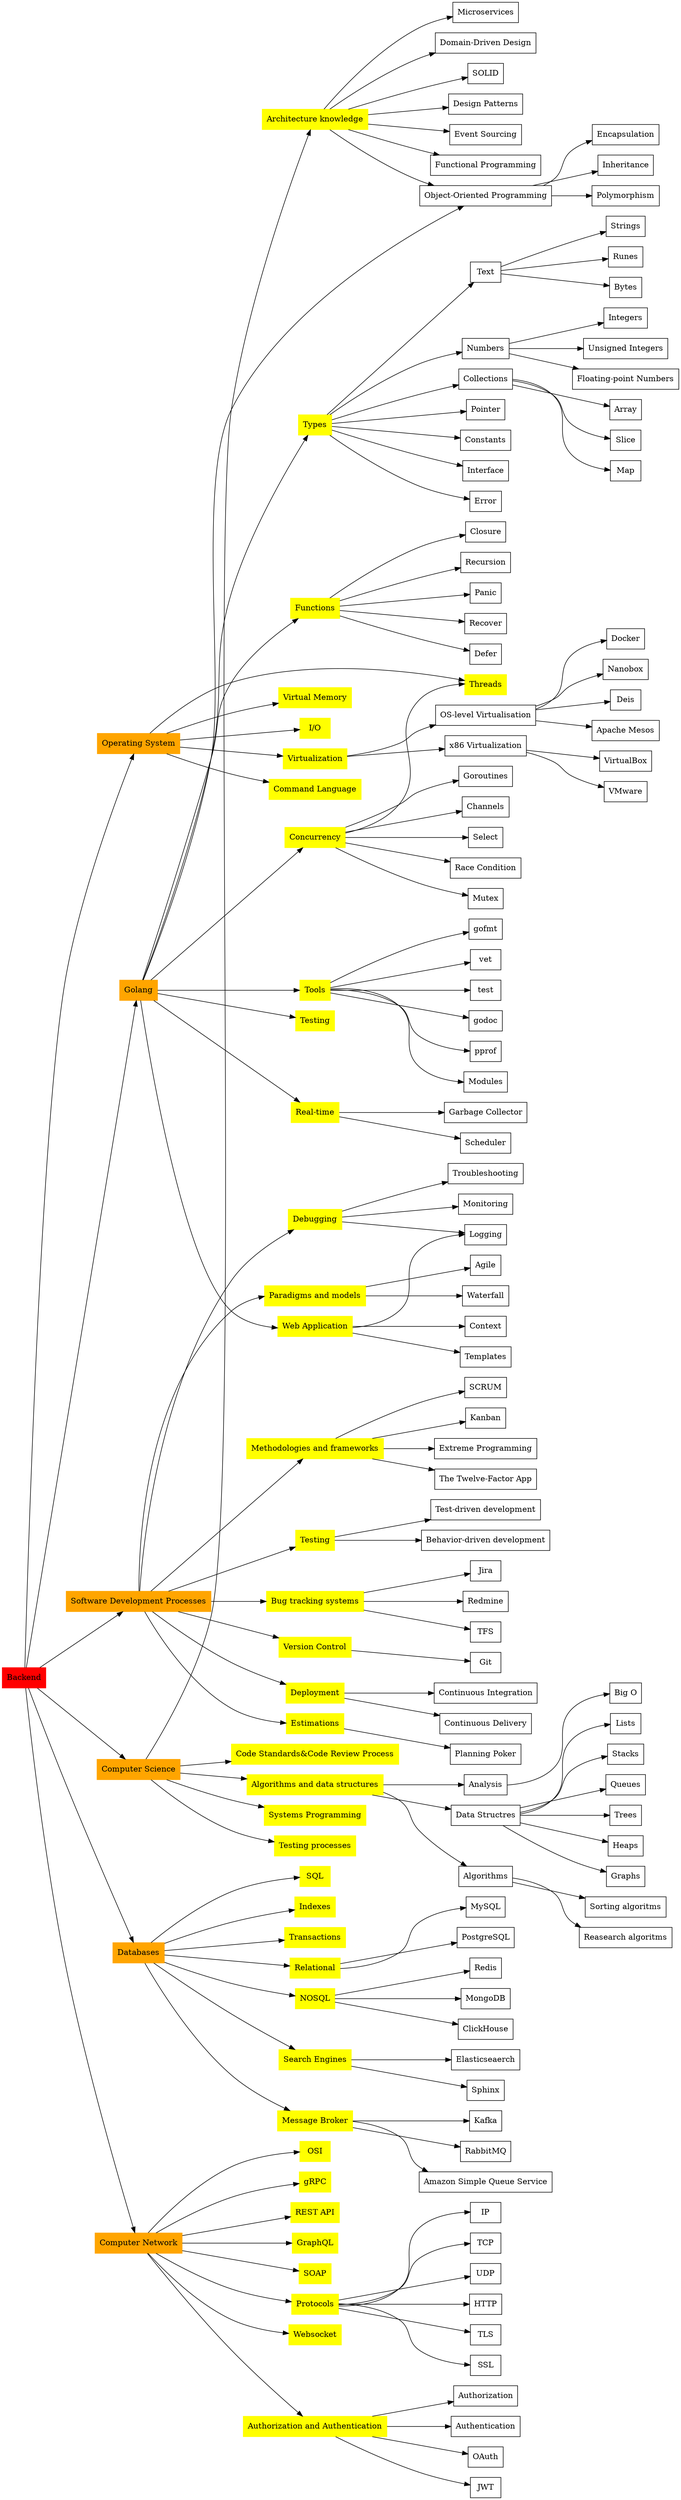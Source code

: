 // This roadmap is written in DOT language

digraph backend {
    rankdir="LR";
    node [shape=box];

    backend [label="Backend", color="red", style="filled"];
    backend -> {
        node [color="orange", style="filled"];

        cs          [label="Computer Science"];
        go          [label="Golang"];
        db          [label="Databases"];
        networks    [label="Computer Network"];
        os          [label="Operating System"];
        development [label="Software Development Processes"];
    }

    // Computer Science
    subgraph cs {
        cs -> {
            node [color="yellow", style="filled"];

            cs_architecture [label="Architecture knowledge"];
            cs_code         [label="Code Standards&Code Review Process"];
            cs_algorithms   [label="Algorithms and data structures"];
            cs_systems      [label="Systems Programming"];
            cs_testing      [label="Testing processes"];
        }

        cs_algorithms -> {
            cs_algorithms_analysis   [label="Analysis"];
            cs_algorithms_structures [label="Data Structres"];
            cs_algorithms_algorithms [label="Algorithms"];
        }

        cs_algorithms_analysis -> {
            cs_algorithms_analysis_bigo [label="Big O"];
        }

        cs_algorithms_structures -> {
            cs_algorithms_structures_lists  [label="Lists"];
            cs_algorithms_structures_stacks [label="Stacks"];
            cs_algorithms_structures_queues [label="Queues"];
            cs_algorithms_structures_trees  [label="Trees"];
            cs_algorithms_structures_heaps  [label="Heaps"];
            cs_algorithms_structures_graphs [label="Graphs"];
        }

        cs_algorithms_algorithms -> {
            cs_algorithms_structures_sorting  [label="Sorting algoritms"];
            cs_algorithms_structures_research [label="Reasearch algoritms"];
        }

        cs_architecture -> {
            cs_architecture_microservices [label="Microservices"];
            cs_architecture_ddd           [label="Domain-Driven Design"];
            cs_architecture_solid         [label="SOLID"];
            cs_architecture_patterns      [label="Design Patterns"];
            cs_architecture_event         [label="Event Sourcing"];
            cs_architecture_oop           [label="Object-Oriented Programming"];
            cs_architecture_func          [label="Functional Programming"];
        }

        cs_architecture_oop -> {
            cs_architecture_oop_encapsulation [label="Encapsulation"];
            cs_architecture_oop_inheritance   [label="Inheritance"];
            cs_architecture_oop_polymorphism  [label="Polymorphism"];
        }
    }

    // Software Development Processes
    subgraph development {
        development -> {
            node [color="yellow", style="filled"];

            development_paradigms     [label="Paradigms and models"];
            development_methodologies [label="Methodologies and frameworks"];
            development_testing       [label="Testing"];
            development_trackers      [label="Bug tracking systems"];
            development_version       [label="Version Control"];
            development_deployment    [label="Deployment"];
            development_estimation    [label="Estimations"];
            development_debugging     [label="Debugging"];
        }
    }

    development_debugging -> {
        development_debugging_troubleshooting [label="Troubleshooting"];
        development_debugging_logging         [label="Logging"];
        development_debugging_monitoring      [label="Monitoring"];
    }

    development_testing -> {
        development_testing_tdd [label="Test-driven development"];
        development_testing_bdd [label="Behavior-driven development"];
    }

    development_trackers -> {
        development_trackers_jira    [label="Jira"]
        development_trackers_redmine [label="Redmine"]
        development_trackers_tfs     [label="TFS"]
    }

    development_version -> {
        development_version_git [label="Git"]
    }

    development_deployment -> {
        development_deployment_ci [label="Continuous Integration"];
        development_deployment_cd [label="Continuous Delivery"];
    }

    development_paradigms -> {
        management_paradigms_agile     [label="Agile", URL="https://agilemanifesto.org"];
        management_paradigms_waterfall [label="Waterfall"];
    }

    development_methodologies -> {
        development_methodologies_scrum     [label="SCRUM"];
        development_methodologies_kanban    [label="Kanban"];
        development_methodologies_xp        [label="Extreme Programming"];
        development_methodologies_12factors [label="The Twelve-Factor App", URL="https://12factor.net"];
    }

    development_estimation -> {
        management_estimation_poker [label="Planning Poker"];
    }

    // Operating System
    subgraph os {
        os -> {
            node [color="yellow", style="filled"];

            os_virtual_memory [label="Virtual Memory"];
            os_threads        [label="Threads"];
            os_io             [label="I/O"];
            os_virtualization [label="Virtualization"]
            os_shell          [label="Command Language"]
        }

        os_virtualization -> {
            os_virtualization_level [label="OS-level Virtualisation"]
            os_virtualization_x86   [label="x86 Virtualization"]
        }

        os_virtualization_level -> {
            os_virtualization_level_docker  [label="Docker"];
            os_virtualization_level_nanobox [label="Nanobox"];
            os_virtualization_level_deis    [label="Deis"];
            os_virtualization_level_mesos   [label="Apache Mesos"];
        }

        os_virtualization_x86 -> {
            os_virtualization_x86_virtualbox [label="VirtualBox"];
            os_virtualization_x86_vmware     [label="VMware"];
        }
    }

    // Golang
    subgraph go {
        go -> {
            node [color="yellow", style="filled"];

            go_types       [label="Types"];
            go_function    [label="Functions"];
            go_concurrency [label="Concurrency"];
            go_tools       [label="Tools", URL="https://golang.org/cmd/"];
            go_testing     [label="Testing"];
            go_realtime    [label="Real-time"];
            go_app         [label="Web Application"];
            cs_architecture_oop;
        };

        go_types -> {
            go_types_text        [label="Text"];
            go_types_numbers     [label="Numbers"];
            go_types_collections [label="Collections"];
            go_types_pointer     [label="Pointer"];
            go_types_constant    [label="Constants"];
            go_types_interface   [label="Interface"];
            go_types_error       [label="Error"];
        };

        go_types_text -> {
            go_types_text_strings [label="Strings"];
            go_types_text_runes   [label="Runes"];
            go_types_text_bytes   [label="Bytes"];
        };

        go_types_numbers -> {
            go_types_numbers_int   [label="Integers"];
            go_types_numbers_uint  [label="Unsigned Integers"];
            go_types_numbers_float [label="Floating-point Numbers"];
        };

        go_types_collections -> {
            go_types_collections_array [label="Array"];
            go_types_collections_slice [label="Slice", URL="https://blog.golang.org/go-slices-usage-and-internals"];
            go_types_collections_map   [label="Map", URL="https://blog.golang.org/go-maps-in-action"];
        };

        go_function -> {
            go_function_closure   [label="Closure"];
            go_function_recursion [label="Recursion"];
            go_function_panic     [label="Panic"];
            go_function_recover   [label="Recover"];
            go_function_defer     [label="Defer"];
        }

        go_concurrency -> {
            go_concurrency_goroutine [label="Goroutines"];
            go_concurrency_channels  [label="Channels"];
            go_concurrency_select    [label="Select"];
            go_concurrency_race      [label="Race Condition"];
            go_concurrency_mutex     [label="Mutex"];
            os_threads;
        }

        go_tools -> {
            go_tool_fmt     [label="gofmt", URL="https://golang.org/cmd/gofmt/"];
            go_tool_vet     [label="vet", URL="https://golang.org/cmd/vet/"];
            go_tool_test    [label="test"];
            go_tool_doc     [label="godoc"];
            go_tool_pprof   [label="pprof", URL="https://blog.golang.org/profiling-go-programs"];
            go_tool_modules [label="Modules", URL="https://github.com/golang/go/wiki/Modules"];
        }

        go_realtime -> {
            go_realtime_gc        [label="Garbage Collector"];
            go_realtime_scheduler [label="Scheduler"];
        }

        go_app -> {
            go_app_context   [label="Context"];
            go_app_templates [label="Templates"];
            development_debugging_logging;
        }
    }

    // Databases
    subgraph db {
        db -> {
            node [color="yellow", style="filled"];

            db_sql            [label="SQL"];
            db_indexes        [label="Indexes"];
            db_transactions   [label="Transactions"];
            db_relational     [label="Relational"];
            db_nosql          [label="NOSQL", URL="https://martinfowler.com/nosql.html"];
            db_search         [label="Search Engines"];
            db_message_broker [label="Message Broker"];
        }

        db_message_broker -> {
            db_message_broker_kafka  [label="Kafka"];
            db_message_broker_rabbit [label="RabbitMQ"];
            db_message_broker_sqs    [label="Amazon Simple Queue Service"];
        }

        db_relational -> {
            db_relational_mysql   [label="MySQL"];
            db_relational_postgre [label="PostgreSQL"];
        }

        db_nosql -> {
            db_nosql_redis      [label="Redis"];
            db_nosql_mongo      [label="MongoDB"];
            db_nosql_clickhouse [label="ClickHouse"];
        }

        db_search -> {
            db_search_elasticseaerch [label="Elasticseaerch"];
            db_search_sphinx         [label="Sphinx"];
        }
    }

    // Computer network
    subgraph networks {
        networks -> {
            node [color="yellow", style="filled"];

            networks_osi       [label="OSI"];
            networks_grpc      [label="gRPC"];
            networks_restapi   [label="REST API"];
            networks_graphql   [label="GraphQL"];
            networks_soap      [label="SOAP"];
            networks_protocols [label="Protocols"];
            networks_websocket [label="Websocket"];
            networks_auth      [label="Authorization and Authentication"];
        }

        networks_protocols -> {
            networks_protocols_IP   [label="IP"];
            networks_protocols_TCP  [label="TCP"];
            networks_protocols_UDP  [label="UDP"];
            networks_protocols_HTTP [label="HTTP"];
            networks_protocols_TLS  [label="TLS"];
            networks_protocols_SSL  [label="SSL"];
        }

        networks_auth -> {
            networks_auth_authorization  [label="Authorization"];
            networks_auth_authentication [label="Authentication"];
            networks_auth_oauth          [label="OAuth"];
            networks_auth_jwt            [label="JWT"];
        }
    }
}